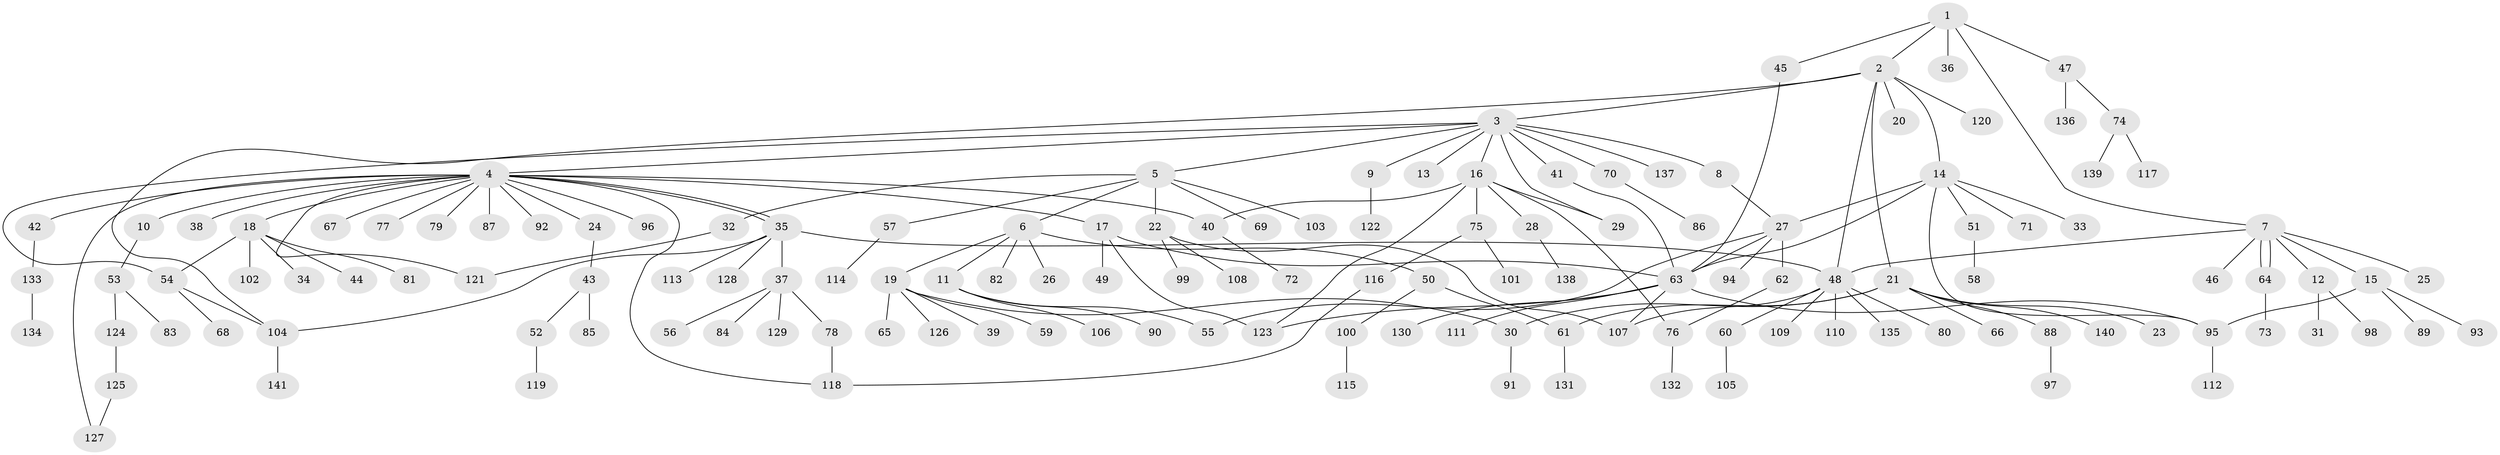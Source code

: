 // Generated by graph-tools (version 1.1) at 2025/11/02/27/25 16:11:13]
// undirected, 141 vertices, 168 edges
graph export_dot {
graph [start="1"]
  node [color=gray90,style=filled];
  1;
  2;
  3;
  4;
  5;
  6;
  7;
  8;
  9;
  10;
  11;
  12;
  13;
  14;
  15;
  16;
  17;
  18;
  19;
  20;
  21;
  22;
  23;
  24;
  25;
  26;
  27;
  28;
  29;
  30;
  31;
  32;
  33;
  34;
  35;
  36;
  37;
  38;
  39;
  40;
  41;
  42;
  43;
  44;
  45;
  46;
  47;
  48;
  49;
  50;
  51;
  52;
  53;
  54;
  55;
  56;
  57;
  58;
  59;
  60;
  61;
  62;
  63;
  64;
  65;
  66;
  67;
  68;
  69;
  70;
  71;
  72;
  73;
  74;
  75;
  76;
  77;
  78;
  79;
  80;
  81;
  82;
  83;
  84;
  85;
  86;
  87;
  88;
  89;
  90;
  91;
  92;
  93;
  94;
  95;
  96;
  97;
  98;
  99;
  100;
  101;
  102;
  103;
  104;
  105;
  106;
  107;
  108;
  109;
  110;
  111;
  112;
  113;
  114;
  115;
  116;
  117;
  118;
  119;
  120;
  121;
  122;
  123;
  124;
  125;
  126;
  127;
  128;
  129;
  130;
  131;
  132;
  133;
  134;
  135;
  136;
  137;
  138;
  139;
  140;
  141;
  1 -- 2;
  1 -- 7;
  1 -- 36;
  1 -- 45;
  1 -- 47;
  2 -- 3;
  2 -- 14;
  2 -- 20;
  2 -- 21;
  2 -- 48;
  2 -- 104;
  2 -- 120;
  3 -- 4;
  3 -- 5;
  3 -- 8;
  3 -- 9;
  3 -- 13;
  3 -- 16;
  3 -- 29;
  3 -- 41;
  3 -- 54;
  3 -- 70;
  3 -- 137;
  4 -- 10;
  4 -- 17;
  4 -- 18;
  4 -- 24;
  4 -- 35;
  4 -- 35;
  4 -- 38;
  4 -- 40;
  4 -- 42;
  4 -- 67;
  4 -- 77;
  4 -- 79;
  4 -- 87;
  4 -- 92;
  4 -- 96;
  4 -- 118;
  4 -- 121;
  4 -- 127;
  5 -- 6;
  5 -- 22;
  5 -- 32;
  5 -- 57;
  5 -- 69;
  5 -- 103;
  6 -- 11;
  6 -- 19;
  6 -- 26;
  6 -- 50;
  6 -- 82;
  7 -- 12;
  7 -- 15;
  7 -- 25;
  7 -- 46;
  7 -- 48;
  7 -- 64;
  7 -- 64;
  8 -- 27;
  9 -- 122;
  10 -- 53;
  11 -- 55;
  11 -- 90;
  11 -- 106;
  12 -- 31;
  12 -- 98;
  14 -- 27;
  14 -- 33;
  14 -- 51;
  14 -- 63;
  14 -- 71;
  14 -- 95;
  15 -- 89;
  15 -- 93;
  15 -- 95;
  16 -- 28;
  16 -- 29;
  16 -- 40;
  16 -- 75;
  16 -- 76;
  16 -- 123;
  17 -- 49;
  17 -- 63;
  17 -- 123;
  18 -- 34;
  18 -- 44;
  18 -- 54;
  18 -- 81;
  18 -- 102;
  19 -- 30;
  19 -- 39;
  19 -- 59;
  19 -- 65;
  19 -- 126;
  21 -- 23;
  21 -- 30;
  21 -- 61;
  21 -- 66;
  21 -- 88;
  21 -- 140;
  22 -- 99;
  22 -- 107;
  22 -- 108;
  24 -- 43;
  27 -- 55;
  27 -- 62;
  27 -- 63;
  27 -- 94;
  28 -- 138;
  30 -- 91;
  32 -- 121;
  35 -- 37;
  35 -- 48;
  35 -- 104;
  35 -- 113;
  35 -- 128;
  37 -- 56;
  37 -- 78;
  37 -- 84;
  37 -- 129;
  40 -- 72;
  41 -- 63;
  42 -- 133;
  43 -- 52;
  43 -- 85;
  45 -- 63;
  47 -- 74;
  47 -- 136;
  48 -- 60;
  48 -- 80;
  48 -- 107;
  48 -- 109;
  48 -- 110;
  48 -- 135;
  50 -- 61;
  50 -- 100;
  51 -- 58;
  52 -- 119;
  53 -- 83;
  53 -- 124;
  54 -- 68;
  54 -- 104;
  57 -- 114;
  60 -- 105;
  61 -- 131;
  62 -- 76;
  63 -- 95;
  63 -- 107;
  63 -- 111;
  63 -- 123;
  63 -- 130;
  64 -- 73;
  70 -- 86;
  74 -- 117;
  74 -- 139;
  75 -- 101;
  75 -- 116;
  76 -- 132;
  78 -- 118;
  88 -- 97;
  95 -- 112;
  100 -- 115;
  104 -- 141;
  116 -- 118;
  124 -- 125;
  125 -- 127;
  133 -- 134;
}
